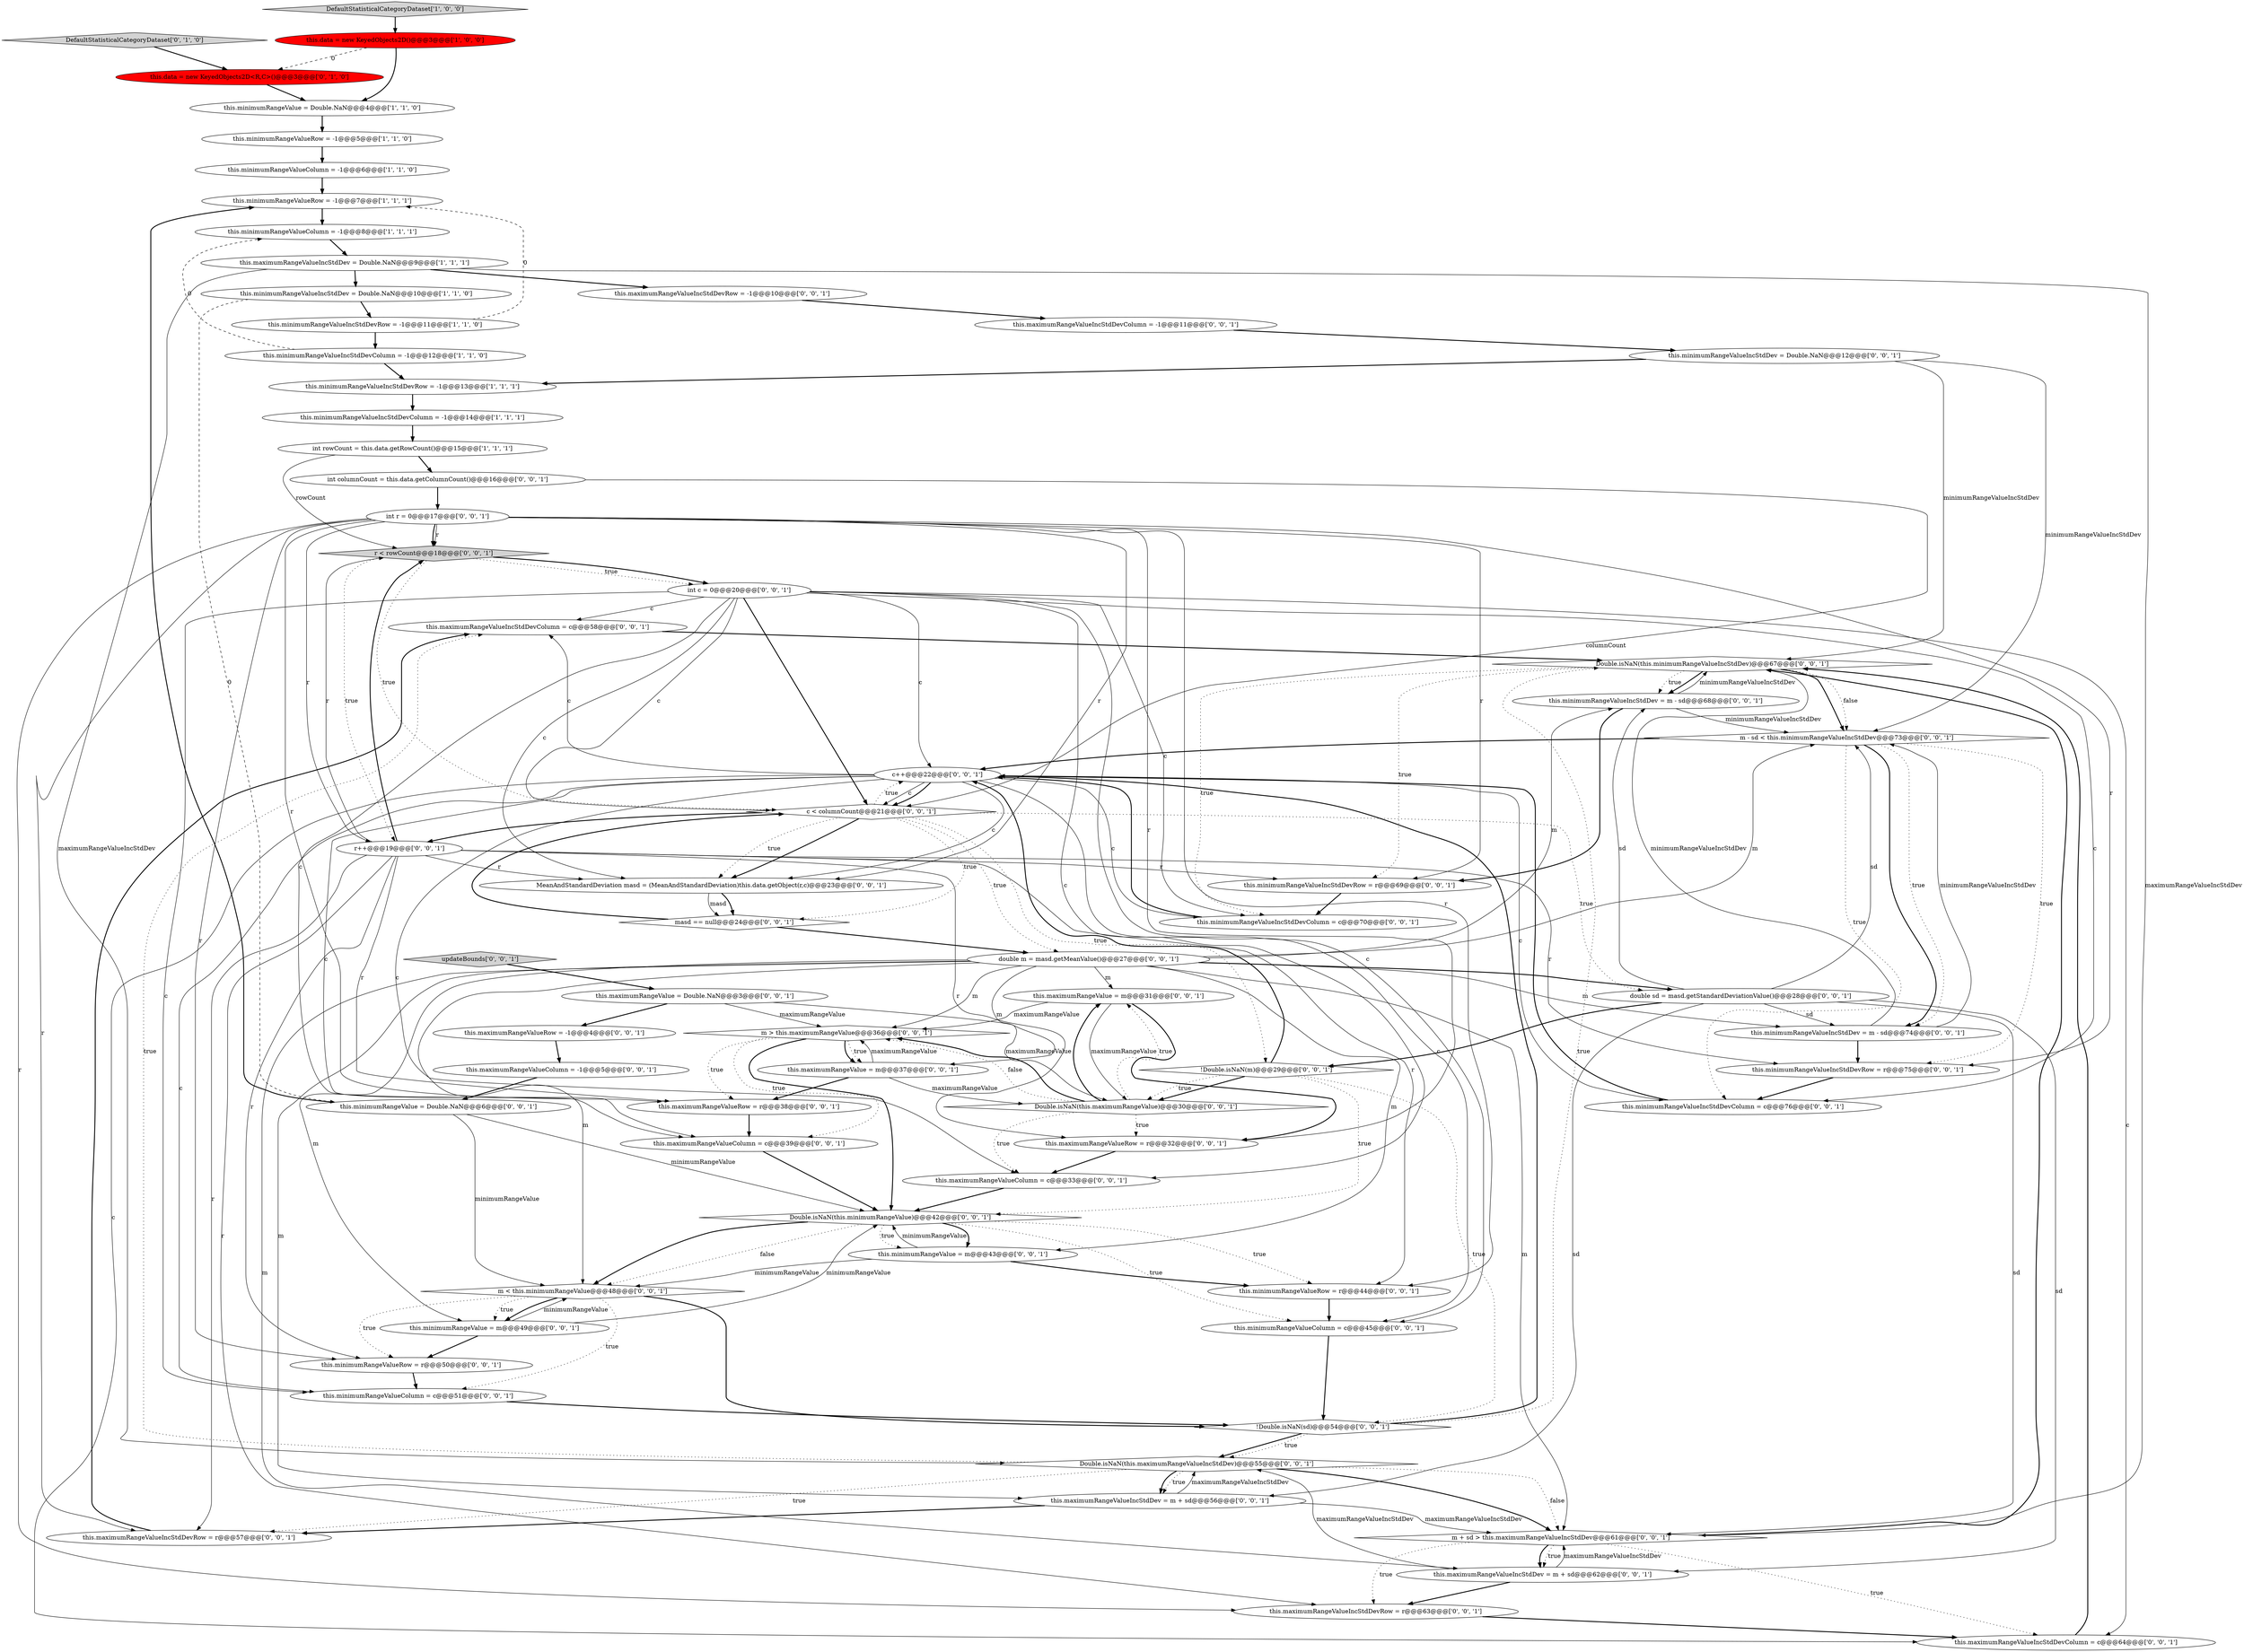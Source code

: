 digraph {
3 [style = filled, label = "this.minimumRangeValueRow = -1@@@7@@@['1', '1', '1']", fillcolor = white, shape = ellipse image = "AAA0AAABBB1BBB"];
5 [style = filled, label = "this.minimumRangeValueIncStdDev = Double.NaN@@@10@@@['1', '1', '0']", fillcolor = white, shape = ellipse image = "AAA0AAABBB1BBB"];
17 [style = filled, label = "this.minimumRangeValueRow = r@@@50@@@['0', '0', '1']", fillcolor = white, shape = ellipse image = "AAA0AAABBB3BBB"];
67 [style = filled, label = "this.minimumRangeValueIncStdDev = m - sd@@@68@@@['0', '0', '1']", fillcolor = white, shape = ellipse image = "AAA0AAABBB3BBB"];
20 [style = filled, label = "this.maximumRangeValueIncStdDevColumn = c@@@58@@@['0', '0', '1']", fillcolor = white, shape = ellipse image = "AAA0AAABBB3BBB"];
24 [style = filled, label = "int c = 0@@@20@@@['0', '0', '1']", fillcolor = white, shape = ellipse image = "AAA0AAABBB3BBB"];
52 [style = filled, label = "this.maximumRangeValue = Double.NaN@@@3@@@['0', '0', '1']", fillcolor = white, shape = ellipse image = "AAA0AAABBB3BBB"];
48 [style = filled, label = "this.maximumRangeValue = m@@@37@@@['0', '0', '1']", fillcolor = white, shape = ellipse image = "AAA0AAABBB3BBB"];
47 [style = filled, label = "!Double.isNaN(sd)@@@54@@@['0', '0', '1']", fillcolor = white, shape = diamond image = "AAA0AAABBB3BBB"];
44 [style = filled, label = "this.maximumRangeValueIncStdDevRow = r@@@63@@@['0', '0', '1']", fillcolor = white, shape = ellipse image = "AAA0AAABBB3BBB"];
35 [style = filled, label = "this.minimumRangeValueIncStdDevColumn = c@@@70@@@['0', '0', '1']", fillcolor = white, shape = ellipse image = "AAA0AAABBB3BBB"];
7 [style = filled, label = "int rowCount = this.data.getRowCount()@@@15@@@['1', '1', '1']", fillcolor = white, shape = ellipse image = "AAA0AAABBB1BBB"];
27 [style = filled, label = "c++@@@22@@@['0', '0', '1']", fillcolor = white, shape = ellipse image = "AAA0AAABBB3BBB"];
61 [style = filled, label = "this.minimumRangeValueIncStdDevRow = r@@@75@@@['0', '0', '1']", fillcolor = white, shape = ellipse image = "AAA0AAABBB3BBB"];
41 [style = filled, label = "int r = 0@@@17@@@['0', '0', '1']", fillcolor = white, shape = ellipse image = "AAA0AAABBB3BBB"];
4 [style = filled, label = "this.minimumRangeValue = Double.NaN@@@4@@@['1', '1', '0']", fillcolor = white, shape = ellipse image = "AAA0AAABBB1BBB"];
56 [style = filled, label = "m - sd < this.minimumRangeValueIncStdDev@@@73@@@['0', '0', '1']", fillcolor = white, shape = diamond image = "AAA0AAABBB3BBB"];
58 [style = filled, label = "this.maximumRangeValueColumn = c@@@33@@@['0', '0', '1']", fillcolor = white, shape = ellipse image = "AAA0AAABBB3BBB"];
63 [style = filled, label = "this.maximumRangeValueIncStdDevRow = -1@@@10@@@['0', '0', '1']", fillcolor = white, shape = ellipse image = "AAA0AAABBB3BBB"];
11 [style = filled, label = "this.minimumRangeValueIncStdDevColumn = -1@@@12@@@['1', '1', '0']", fillcolor = white, shape = ellipse image = "AAA0AAABBB1BBB"];
12 [style = filled, label = "this.data = new KeyedObjects2D()@@@3@@@['1', '0', '0']", fillcolor = red, shape = ellipse image = "AAA1AAABBB1BBB"];
45 [style = filled, label = "this.minimumRangeValue = m@@@43@@@['0', '0', '1']", fillcolor = white, shape = ellipse image = "AAA0AAABBB3BBB"];
43 [style = filled, label = "double sd = masd.getStandardDeviationValue()@@@28@@@['0', '0', '1']", fillcolor = white, shape = ellipse image = "AAA0AAABBB3BBB"];
53 [style = filled, label = "this.maximumRangeValueIncStdDevColumn = -1@@@11@@@['0', '0', '1']", fillcolor = white, shape = ellipse image = "AAA0AAABBB3BBB"];
46 [style = filled, label = "m + sd > this.maximumRangeValueIncStdDev@@@61@@@['0', '0', '1']", fillcolor = white, shape = diamond image = "AAA0AAABBB3BBB"];
23 [style = filled, label = "m > this.maximumRangeValue@@@36@@@['0', '0', '1']", fillcolor = white, shape = diamond image = "AAA0AAABBB3BBB"];
19 [style = filled, label = "!Double.isNaN(m)@@@29@@@['0', '0', '1']", fillcolor = white, shape = diamond image = "AAA0AAABBB3BBB"];
22 [style = filled, label = "this.minimumRangeValue = m@@@49@@@['0', '0', '1']", fillcolor = white, shape = ellipse image = "AAA0AAABBB3BBB"];
15 [style = filled, label = "DefaultStatisticalCategoryDataset['0', '1', '0']", fillcolor = lightgray, shape = diamond image = "AAA0AAABBB2BBB"];
2 [style = filled, label = "this.minimumRangeValueIncStdDevColumn = -1@@@14@@@['1', '1', '1']", fillcolor = white, shape = ellipse image = "AAA0AAABBB1BBB"];
55 [style = filled, label = "this.maximumRangeValueColumn = -1@@@5@@@['0', '0', '1']", fillcolor = white, shape = ellipse image = "AAA0AAABBB3BBB"];
32 [style = filled, label = "Double.isNaN(this.minimumRangeValueIncStdDev)@@@67@@@['0', '0', '1']", fillcolor = white, shape = diamond image = "AAA0AAABBB3BBB"];
29 [style = filled, label = "this.maximumRangeValueRow = r@@@32@@@['0', '0', '1']", fillcolor = white, shape = ellipse image = "AAA0AAABBB3BBB"];
1 [style = filled, label = "this.minimumRangeValueColumn = -1@@@8@@@['1', '1', '1']", fillcolor = white, shape = ellipse image = "AAA0AAABBB1BBB"];
39 [style = filled, label = "r < rowCount@@@18@@@['0', '0', '1']", fillcolor = lightgray, shape = diamond image = "AAA0AAABBB3BBB"];
6 [style = filled, label = "this.minimumRangeValueRow = -1@@@5@@@['1', '1', '0']", fillcolor = white, shape = ellipse image = "AAA0AAABBB1BBB"];
62 [style = filled, label = "this.maximumRangeValueIncStdDevRow = r@@@57@@@['0', '0', '1']", fillcolor = white, shape = ellipse image = "AAA0AAABBB3BBB"];
0 [style = filled, label = "this.minimumRangeValueIncStdDevRow = -1@@@11@@@['1', '1', '0']", fillcolor = white, shape = ellipse image = "AAA0AAABBB1BBB"];
34 [style = filled, label = "this.maximumRangeValueIncStdDev = m + sd@@@62@@@['0', '0', '1']", fillcolor = white, shape = ellipse image = "AAA0AAABBB3BBB"];
8 [style = filled, label = "this.minimumRangeValueColumn = -1@@@6@@@['1', '1', '0']", fillcolor = white, shape = ellipse image = "AAA0AAABBB1BBB"];
9 [style = filled, label = "DefaultStatisticalCategoryDataset['1', '0', '0']", fillcolor = lightgray, shape = diamond image = "AAA0AAABBB1BBB"];
64 [style = filled, label = "this.maximumRangeValueIncStdDev = m + sd@@@56@@@['0', '0', '1']", fillcolor = white, shape = ellipse image = "AAA0AAABBB3BBB"];
25 [style = filled, label = "this.minimumRangeValue = Double.NaN@@@6@@@['0', '0', '1']", fillcolor = white, shape = ellipse image = "AAA0AAABBB3BBB"];
18 [style = filled, label = "this.maximumRangeValueColumn = c@@@39@@@['0', '0', '1']", fillcolor = white, shape = ellipse image = "AAA0AAABBB3BBB"];
36 [style = filled, label = "Double.isNaN(this.maximumRangeValue)@@@30@@@['0', '0', '1']", fillcolor = white, shape = diamond image = "AAA0AAABBB3BBB"];
42 [style = filled, label = "masd == null@@@24@@@['0', '0', '1']", fillcolor = white, shape = diamond image = "AAA0AAABBB3BBB"];
66 [style = filled, label = "this.minimumRangeValueIncStdDev = Double.NaN@@@12@@@['0', '0', '1']", fillcolor = white, shape = ellipse image = "AAA0AAABBB3BBB"];
65 [style = filled, label = "this.minimumRangeValueColumn = c@@@45@@@['0', '0', '1']", fillcolor = white, shape = ellipse image = "AAA0AAABBB3BBB"];
37 [style = filled, label = "this.maximumRangeValueIncStdDevColumn = c@@@64@@@['0', '0', '1']", fillcolor = white, shape = ellipse image = "AAA0AAABBB3BBB"];
40 [style = filled, label = "this.minimumRangeValueIncStdDevRow = r@@@69@@@['0', '0', '1']", fillcolor = white, shape = ellipse image = "AAA0AAABBB3BBB"];
31 [style = filled, label = "this.minimumRangeValueIncStdDevColumn = c@@@76@@@['0', '0', '1']", fillcolor = white, shape = ellipse image = "AAA0AAABBB3BBB"];
28 [style = filled, label = "m < this.minimumRangeValue@@@48@@@['0', '0', '1']", fillcolor = white, shape = diamond image = "AAA0AAABBB3BBB"];
26 [style = filled, label = "c < columnCount@@@21@@@['0', '0', '1']", fillcolor = white, shape = diamond image = "AAA0AAABBB3BBB"];
54 [style = filled, label = "updateBounds['0', '0', '1']", fillcolor = lightgray, shape = diamond image = "AAA0AAABBB3BBB"];
13 [style = filled, label = "this.minimumRangeValueIncStdDevRow = -1@@@13@@@['1', '1', '1']", fillcolor = white, shape = ellipse image = "AAA0AAABBB1BBB"];
57 [style = filled, label = "MeanAndStandardDeviation masd = (MeanAndStandardDeviation)this.data.getObject(r,c)@@@23@@@['0', '0', '1']", fillcolor = white, shape = ellipse image = "AAA0AAABBB3BBB"];
60 [style = filled, label = "Double.isNaN(this.maximumRangeValueIncStdDev)@@@55@@@['0', '0', '1']", fillcolor = white, shape = diamond image = "AAA0AAABBB3BBB"];
68 [style = filled, label = "this.minimumRangeValueIncStdDev = m - sd@@@74@@@['0', '0', '1']", fillcolor = white, shape = ellipse image = "AAA0AAABBB3BBB"];
49 [style = filled, label = "this.minimumRangeValueRow = r@@@44@@@['0', '0', '1']", fillcolor = white, shape = ellipse image = "AAA0AAABBB3BBB"];
38 [style = filled, label = "r++@@@19@@@['0', '0', '1']", fillcolor = white, shape = ellipse image = "AAA0AAABBB3BBB"];
14 [style = filled, label = "this.data = new KeyedObjects2D<R,C>()@@@3@@@['0', '1', '0']", fillcolor = red, shape = ellipse image = "AAA1AAABBB2BBB"];
16 [style = filled, label = "this.maximumRangeValue = m@@@31@@@['0', '0', '1']", fillcolor = white, shape = ellipse image = "AAA0AAABBB3BBB"];
33 [style = filled, label = "this.maximumRangeValueRow = -1@@@4@@@['0', '0', '1']", fillcolor = white, shape = ellipse image = "AAA0AAABBB3BBB"];
10 [style = filled, label = "this.maximumRangeValueIncStdDev = Double.NaN@@@9@@@['1', '1', '1']", fillcolor = white, shape = ellipse image = "AAA0AAABBB1BBB"];
30 [style = filled, label = "int columnCount = this.data.getColumnCount()@@@16@@@['0', '0', '1']", fillcolor = white, shape = ellipse image = "AAA0AAABBB3BBB"];
59 [style = filled, label = "Double.isNaN(this.minimumRangeValue)@@@42@@@['0', '0', '1']", fillcolor = white, shape = diamond image = "AAA0AAABBB3BBB"];
21 [style = filled, label = "this.minimumRangeValueColumn = c@@@51@@@['0', '0', '1']", fillcolor = white, shape = ellipse image = "AAA0AAABBB3BBB"];
50 [style = filled, label = "this.maximumRangeValueRow = r@@@38@@@['0', '0', '1']", fillcolor = white, shape = ellipse image = "AAA0AAABBB3BBB"];
51 [style = filled, label = "double m = masd.getMeanValue()@@@27@@@['0', '0', '1']", fillcolor = white, shape = ellipse image = "AAA0AAABBB3BBB"];
27->26 [style = solid, label="c"];
36->16 [style = dotted, label="true"];
46->37 [style = dotted, label="true"];
65->47 [style = bold, label=""];
46->34 [style = bold, label=""];
51->64 [style = solid, label="m"];
7->30 [style = bold, label=""];
39->24 [style = dotted, label="true"];
28->21 [style = dotted, label="true"];
56->27 [style = bold, label=""];
52->36 [style = solid, label="maximumRangeValue"];
39->24 [style = bold, label=""];
25->28 [style = solid, label="minimumRangeValue"];
26->19 [style = dotted, label="true"];
19->36 [style = bold, label=""];
32->67 [style = dotted, label="true"];
5->25 [style = dashed, label="0"];
68->32 [style = solid, label="minimumRangeValueIncStdDev"];
47->27 [style = bold, label=""];
22->28 [style = solid, label="minimumRangeValue"];
41->17 [style = solid, label="r"];
38->39 [style = bold, label=""];
24->27 [style = solid, label="c"];
43->19 [style = bold, label=""];
41->61 [style = solid, label="r"];
34->60 [style = solid, label="maximumRangeValueIncStdDev"];
32->67 [style = bold, label=""];
51->46 [style = solid, label="m"];
23->18 [style = dotted, label="true"];
12->14 [style = dashed, label="0"];
5->0 [style = bold, label=""];
64->60 [style = solid, label="maximumRangeValueIncStdDev"];
56->61 [style = dotted, label="true"];
36->58 [style = dotted, label="true"];
11->13 [style = bold, label=""];
26->57 [style = bold, label=""];
37->32 [style = bold, label=""];
38->44 [style = solid, label="r"];
43->46 [style = solid, label="sd"];
58->59 [style = bold, label=""];
38->61 [style = solid, label="r"];
47->60 [style = bold, label=""];
51->68 [style = solid, label="m"];
24->21 [style = solid, label="c"];
56->31 [style = dotted, label="true"];
17->21 [style = bold, label=""];
45->59 [style = solid, label="minimumRangeValue"];
27->65 [style = solid, label="c"];
24->31 [style = solid, label="c"];
43->67 [style = solid, label="sd"];
32->56 [style = bold, label=""];
54->52 [style = bold, label=""];
43->68 [style = solid, label="sd"];
48->36 [style = solid, label="maximumRangeValue"];
30->41 [style = bold, label=""];
66->13 [style = bold, label=""];
60->64 [style = dotted, label="true"];
68->56 [style = solid, label="minimumRangeValueIncStdDev"];
41->40 [style = solid, label="r"];
16->23 [style = solid, label="maximumRangeValue"];
32->35 [style = dotted, label="true"];
0->3 [style = dashed, label="0"];
24->26 [style = solid, label="c"];
38->29 [style = solid, label="r"];
50->18 [style = bold, label=""];
16->29 [style = bold, label=""];
60->64 [style = bold, label=""];
25->3 [style = bold, label=""];
39->26 [style = dotted, label="true"];
64->46 [style = solid, label="maximumRangeValueIncStdDev"];
48->50 [style = bold, label=""];
59->49 [style = dotted, label="true"];
60->62 [style = dotted, label="true"];
48->23 [style = solid, label="maximumRangeValue"];
34->46 [style = solid, label="maximumRangeValueIncStdDev"];
51->67 [style = solid, label="m"];
28->17 [style = dotted, label="true"];
19->36 [style = dotted, label="true"];
47->60 [style = dotted, label="true"];
23->48 [style = bold, label=""];
38->17 [style = solid, label="r"];
23->50 [style = dotted, label="true"];
62->20 [style = bold, label=""];
43->56 [style = solid, label="sd"];
26->43 [style = dotted, label="true"];
55->25 [style = bold, label=""];
24->57 [style = solid, label="c"];
24->65 [style = solid, label="c"];
31->27 [style = bold, label=""];
60->46 [style = dotted, label="false"];
36->16 [style = bold, label=""];
22->17 [style = bold, label=""];
27->31 [style = solid, label="c"];
44->37 [style = bold, label=""];
59->28 [style = bold, label=""];
36->29 [style = dotted, label="true"];
63->53 [style = bold, label=""];
24->18 [style = solid, label="c"];
66->56 [style = solid, label="minimumRangeValueIncStdDev"];
38->50 [style = solid, label="r"];
23->59 [style = bold, label=""];
41->38 [style = solid, label="r"];
27->18 [style = solid, label="c"];
43->34 [style = solid, label="sd"];
14->4 [style = bold, label=""];
27->26 [style = bold, label=""];
19->47 [style = dotted, label="true"];
56->68 [style = bold, label=""];
21->47 [style = bold, label=""];
24->20 [style = solid, label="c"];
40->35 [style = bold, label=""];
51->16 [style = solid, label="m"];
26->42 [style = dotted, label="true"];
3->1 [style = bold, label=""];
15->14 [style = bold, label=""];
67->40 [style = bold, label=""];
67->56 [style = solid, label="minimumRangeValueIncStdDev"];
52->33 [style = bold, label=""];
41->50 [style = solid, label="r"];
59->45 [style = bold, label=""];
27->58 [style = solid, label="c"];
28->47 [style = bold, label=""];
41->62 [style = solid, label="r"];
33->55 [style = bold, label=""];
24->35 [style = solid, label="c"];
8->3 [style = bold, label=""];
41->49 [style = solid, label="r"];
26->27 [style = dotted, label="true"];
56->68 [style = dotted, label="true"];
19->59 [style = dotted, label="true"];
41->29 [style = solid, label="r"];
0->11 [style = bold, label=""];
38->39 [style = solid, label="r"];
49->65 [style = bold, label=""];
30->26 [style = solid, label="columnCount"];
18->59 [style = bold, label=""];
41->39 [style = solid, label="r"];
27->37 [style = solid, label="c"];
42->51 [style = bold, label=""];
51->48 [style = solid, label="m"];
51->56 [style = solid, label="m"];
47->32 [style = dotted, label="true"];
24->26 [style = bold, label=""];
64->62 [style = bold, label=""];
26->57 [style = dotted, label="true"];
10->5 [style = bold, label=""];
59->65 [style = dotted, label="true"];
51->45 [style = solid, label="m"];
38->57 [style = solid, label="r"];
34->44 [style = bold, label=""];
28->22 [style = dotted, label="true"];
32->56 [style = dotted, label="false"];
51->43 [style = bold, label=""];
9->12 [style = bold, label=""];
27->21 [style = solid, label="c"];
10->46 [style = solid, label="maximumRangeValueIncStdDev"];
46->32 [style = bold, label=""];
22->59 [style = solid, label="minimumRangeValue"];
51->23 [style = solid, label="m"];
28->22 [style = bold, label=""];
13->2 [style = bold, label=""];
42->26 [style = bold, label=""];
35->27 [style = bold, label=""];
57->42 [style = bold, label=""];
59->28 [style = dotted, label="false"];
41->57 [style = solid, label="r"];
4->6 [style = bold, label=""];
38->40 [style = solid, label="r"];
51->28 [style = solid, label="m"];
57->42 [style = solid, label="masd"];
29->58 [style = bold, label=""];
45->49 [style = bold, label=""];
61->31 [style = bold, label=""];
51->34 [style = solid, label="m"];
39->38 [style = dotted, label="true"];
23->48 [style = dotted, label="true"];
59->45 [style = dotted, label="true"];
38->49 [style = solid, label="r"];
20->32 [style = bold, label=""];
10->63 [style = bold, label=""];
25->59 [style = solid, label="minimumRangeValue"];
46->44 [style = dotted, label="true"];
32->40 [style = dotted, label="true"];
24->58 [style = solid, label="c"];
60->46 [style = bold, label=""];
24->37 [style = solid, label="c"];
51->22 [style = solid, label="m"];
67->32 [style = solid, label="minimumRangeValueIncStdDev"];
27->35 [style = solid, label="c"];
36->23 [style = dotted, label="false"];
26->38 [style = bold, label=""];
10->60 [style = solid, label="maximumRangeValueIncStdDev"];
52->23 [style = solid, label="maximumRangeValue"];
46->34 [style = dotted, label="true"];
11->1 [style = dashed, label="0"];
7->39 [style = solid, label="rowCount"];
36->23 [style = bold, label=""];
45->28 [style = solid, label="minimumRangeValue"];
12->4 [style = bold, label=""];
27->57 [style = solid, label="c"];
43->64 [style = solid, label="sd"];
60->20 [style = dotted, label="true"];
53->66 [style = bold, label=""];
19->27 [style = bold, label=""];
16->36 [style = solid, label="maximumRangeValue"];
6->8 [style = bold, label=""];
27->20 [style = solid, label="c"];
38->62 [style = solid, label="r"];
66->32 [style = solid, label="minimumRangeValueIncStdDev"];
26->51 [style = dotted, label="true"];
68->61 [style = bold, label=""];
2->7 [style = bold, label=""];
41->44 [style = solid, label="r"];
41->39 [style = bold, label=""];
1->10 [style = bold, label=""];
}

